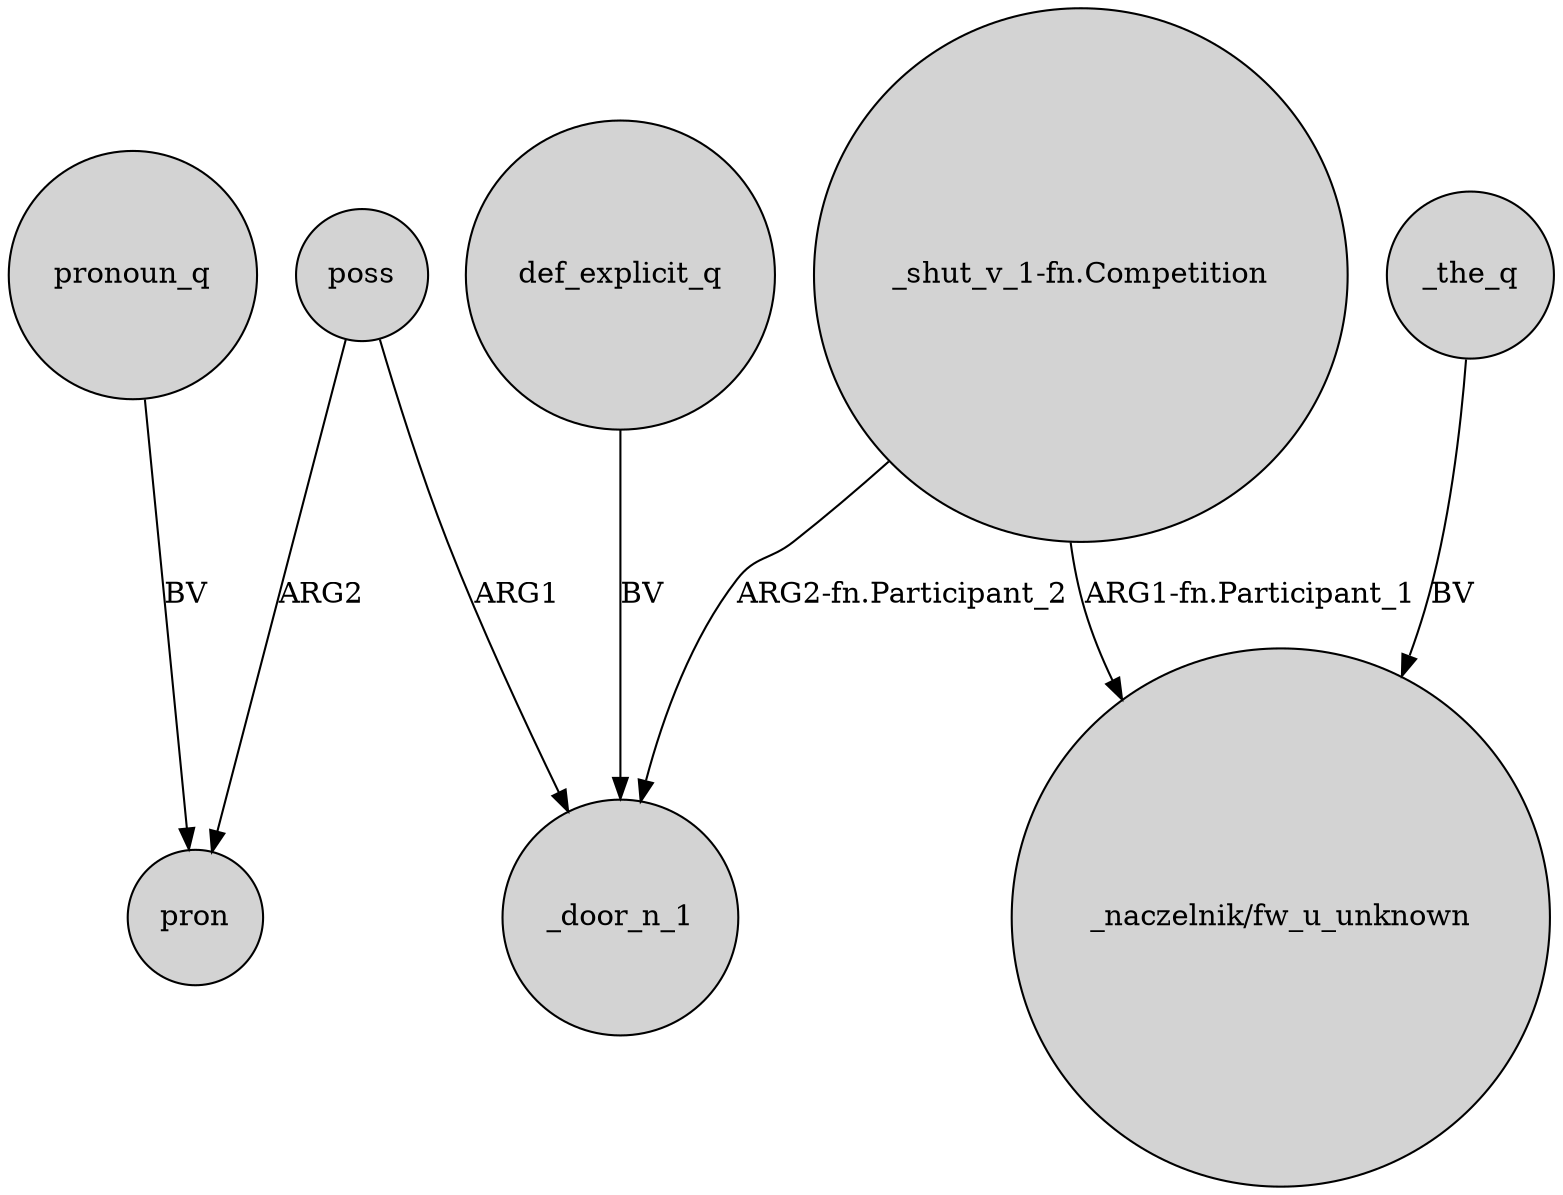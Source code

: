 digraph {
	node [shape=circle style=filled]
	def_explicit_q -> _door_n_1 [label=BV]
	poss -> _door_n_1 [label=ARG1]
	"_shut_v_1-fn.Competition" -> _door_n_1 [label="ARG2-fn.Participant_2"]
	"_shut_v_1-fn.Competition" -> "_naczelnik/fw_u_unknown" [label="ARG1-fn.Participant_1"]
	pronoun_q -> pron [label=BV]
	poss -> pron [label=ARG2]
	_the_q -> "_naczelnik/fw_u_unknown" [label=BV]
}
